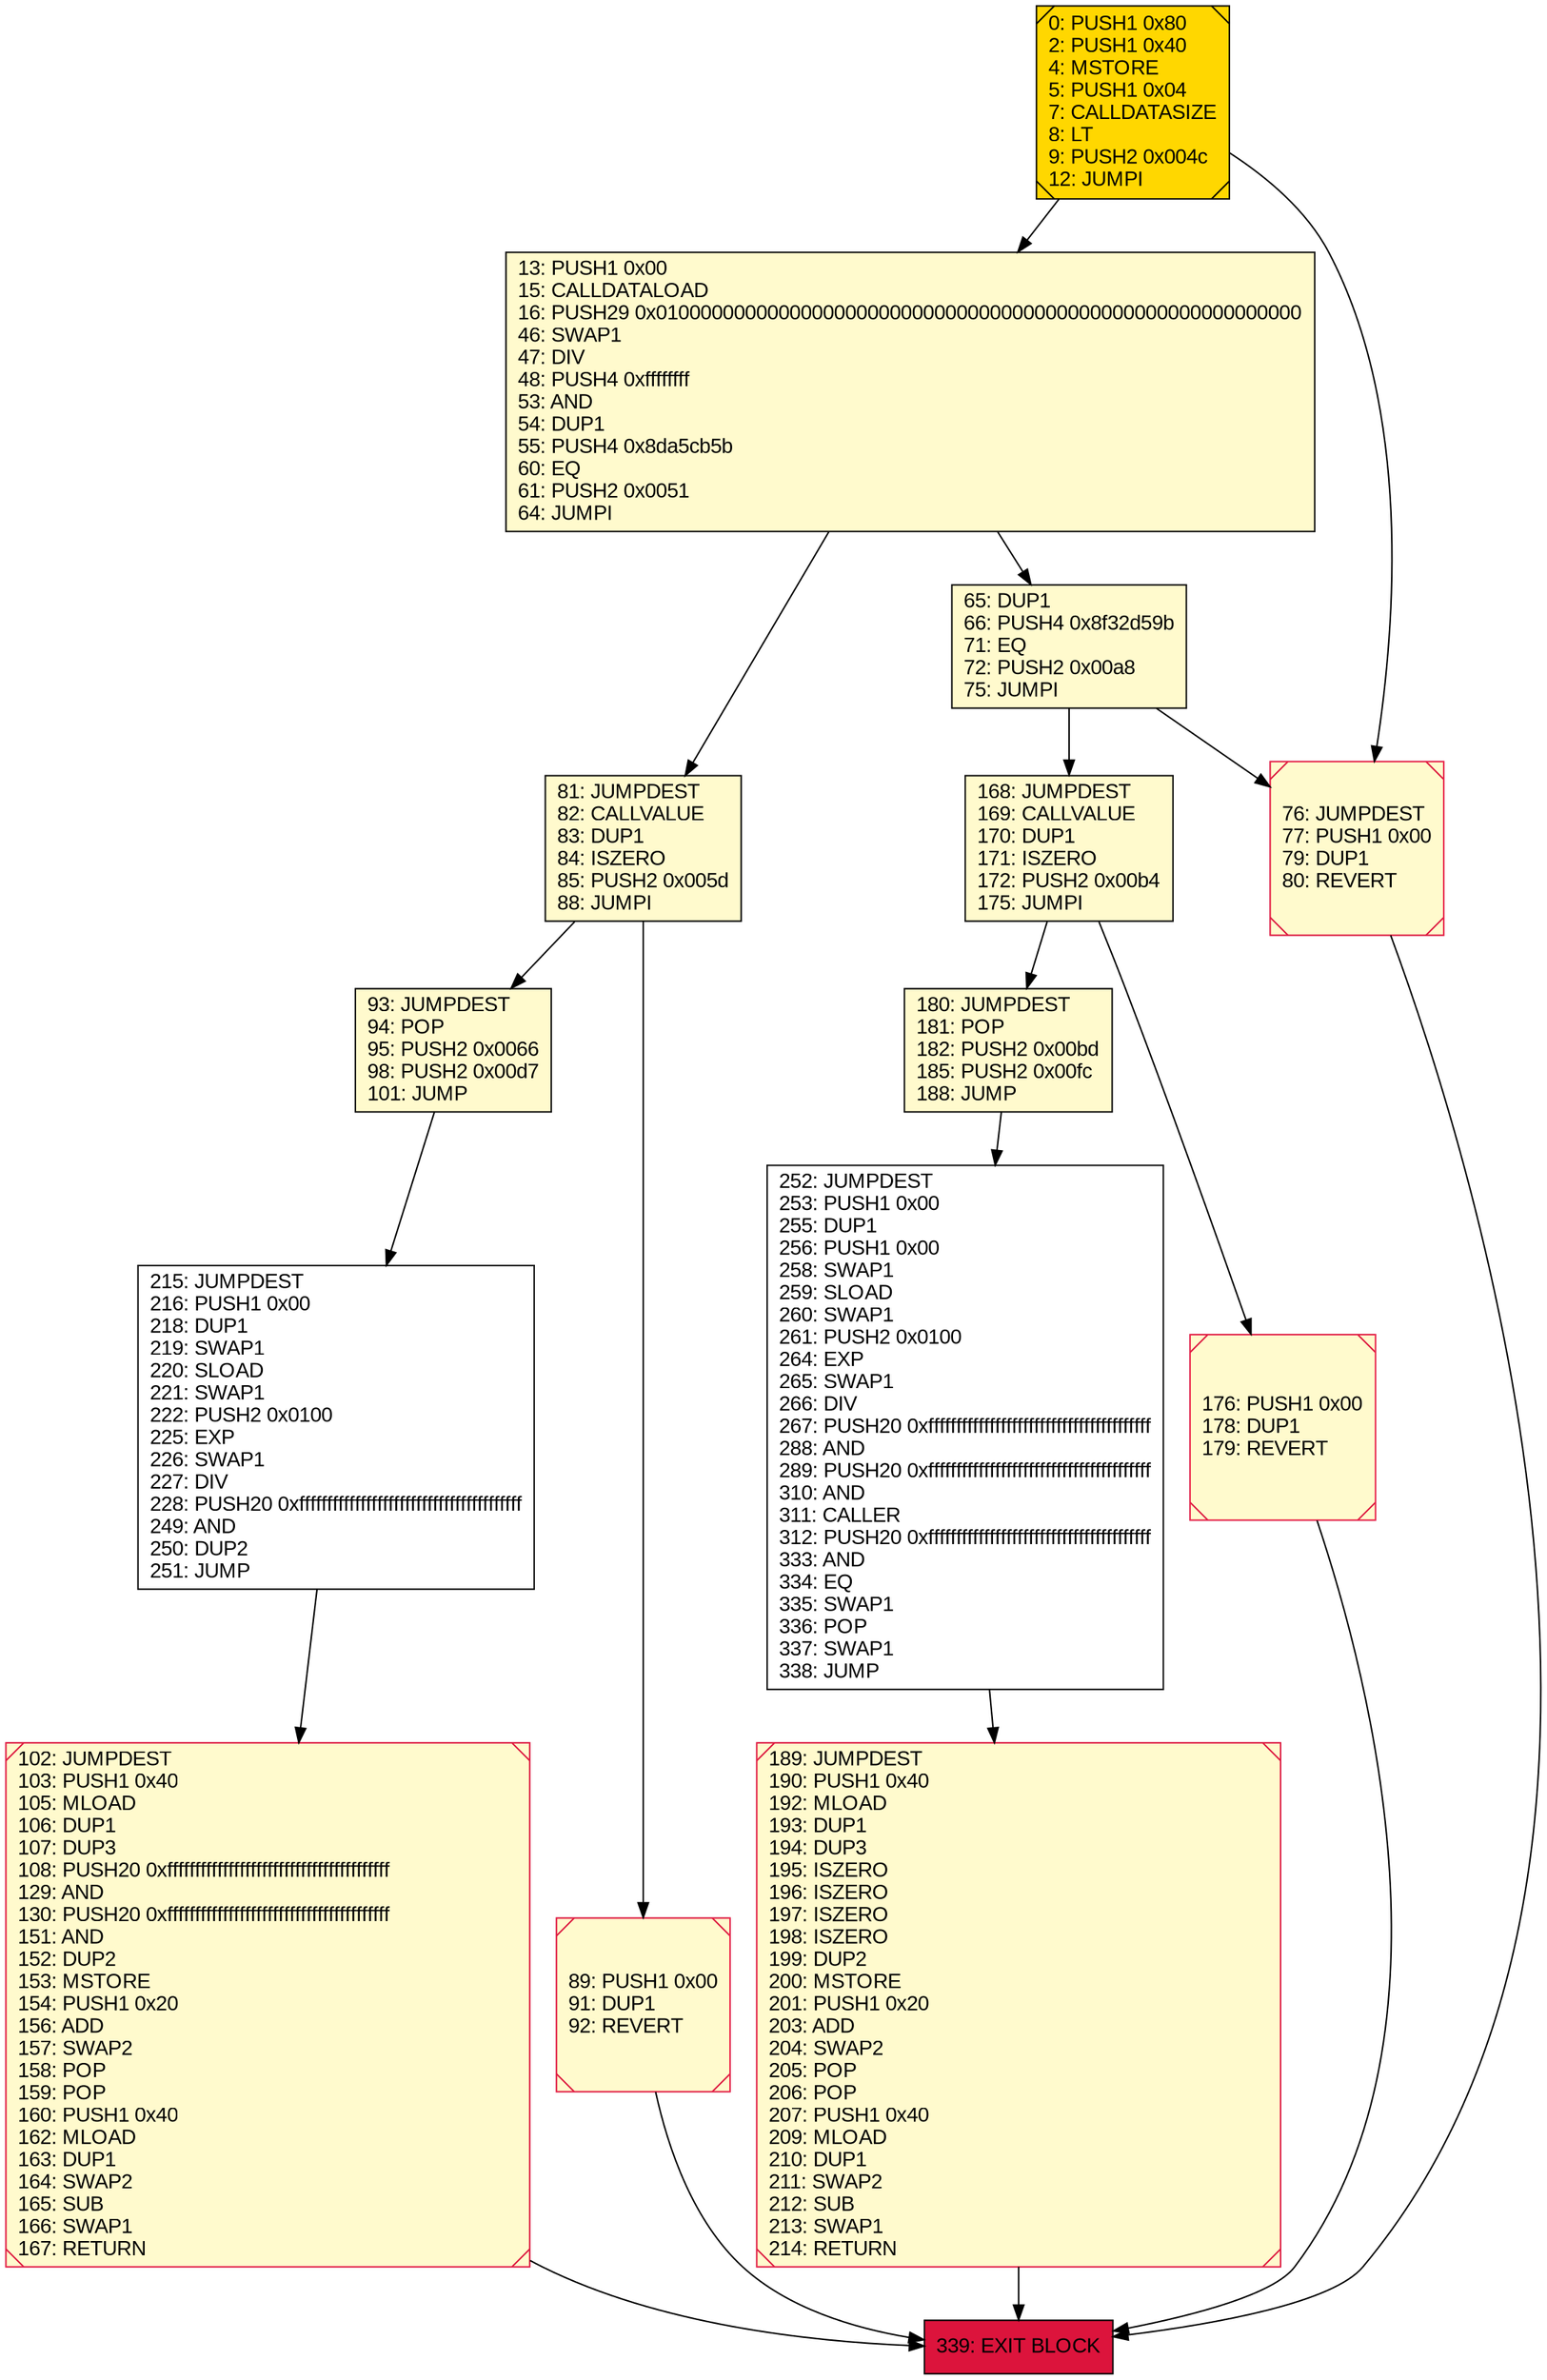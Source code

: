 digraph G {
bgcolor=transparent rankdir=UD;
node [shape=box style=filled color=black fillcolor=white fontname=arial fontcolor=black];
215 [label="215: JUMPDEST\l216: PUSH1 0x00\l218: DUP1\l219: SWAP1\l220: SLOAD\l221: SWAP1\l222: PUSH2 0x0100\l225: EXP\l226: SWAP1\l227: DIV\l228: PUSH20 0xffffffffffffffffffffffffffffffffffffffff\l249: AND\l250: DUP2\l251: JUMP\l" ];
189 [label="189: JUMPDEST\l190: PUSH1 0x40\l192: MLOAD\l193: DUP1\l194: DUP3\l195: ISZERO\l196: ISZERO\l197: ISZERO\l198: ISZERO\l199: DUP2\l200: MSTORE\l201: PUSH1 0x20\l203: ADD\l204: SWAP2\l205: POP\l206: POP\l207: PUSH1 0x40\l209: MLOAD\l210: DUP1\l211: SWAP2\l212: SUB\l213: SWAP1\l214: RETURN\l" fillcolor=lemonchiffon shape=Msquare color=crimson ];
252 [label="252: JUMPDEST\l253: PUSH1 0x00\l255: DUP1\l256: PUSH1 0x00\l258: SWAP1\l259: SLOAD\l260: SWAP1\l261: PUSH2 0x0100\l264: EXP\l265: SWAP1\l266: DIV\l267: PUSH20 0xffffffffffffffffffffffffffffffffffffffff\l288: AND\l289: PUSH20 0xffffffffffffffffffffffffffffffffffffffff\l310: AND\l311: CALLER\l312: PUSH20 0xffffffffffffffffffffffffffffffffffffffff\l333: AND\l334: EQ\l335: SWAP1\l336: POP\l337: SWAP1\l338: JUMP\l" ];
13 [label="13: PUSH1 0x00\l15: CALLDATALOAD\l16: PUSH29 0x0100000000000000000000000000000000000000000000000000000000\l46: SWAP1\l47: DIV\l48: PUSH4 0xffffffff\l53: AND\l54: DUP1\l55: PUSH4 0x8da5cb5b\l60: EQ\l61: PUSH2 0x0051\l64: JUMPI\l" fillcolor=lemonchiffon ];
0 [label="0: PUSH1 0x80\l2: PUSH1 0x40\l4: MSTORE\l5: PUSH1 0x04\l7: CALLDATASIZE\l8: LT\l9: PUSH2 0x004c\l12: JUMPI\l" fillcolor=lemonchiffon shape=Msquare fillcolor=gold ];
76 [label="76: JUMPDEST\l77: PUSH1 0x00\l79: DUP1\l80: REVERT\l" fillcolor=lemonchiffon shape=Msquare color=crimson ];
81 [label="81: JUMPDEST\l82: CALLVALUE\l83: DUP1\l84: ISZERO\l85: PUSH2 0x005d\l88: JUMPI\l" fillcolor=lemonchiffon ];
180 [label="180: JUMPDEST\l181: POP\l182: PUSH2 0x00bd\l185: PUSH2 0x00fc\l188: JUMP\l" fillcolor=lemonchiffon ];
65 [label="65: DUP1\l66: PUSH4 0x8f32d59b\l71: EQ\l72: PUSH2 0x00a8\l75: JUMPI\l" fillcolor=lemonchiffon ];
168 [label="168: JUMPDEST\l169: CALLVALUE\l170: DUP1\l171: ISZERO\l172: PUSH2 0x00b4\l175: JUMPI\l" fillcolor=lemonchiffon ];
176 [label="176: PUSH1 0x00\l178: DUP1\l179: REVERT\l" fillcolor=lemonchiffon shape=Msquare color=crimson ];
339 [label="339: EXIT BLOCK\l" fillcolor=crimson ];
102 [label="102: JUMPDEST\l103: PUSH1 0x40\l105: MLOAD\l106: DUP1\l107: DUP3\l108: PUSH20 0xffffffffffffffffffffffffffffffffffffffff\l129: AND\l130: PUSH20 0xffffffffffffffffffffffffffffffffffffffff\l151: AND\l152: DUP2\l153: MSTORE\l154: PUSH1 0x20\l156: ADD\l157: SWAP2\l158: POP\l159: POP\l160: PUSH1 0x40\l162: MLOAD\l163: DUP1\l164: SWAP2\l165: SUB\l166: SWAP1\l167: RETURN\l" fillcolor=lemonchiffon shape=Msquare color=crimson ];
93 [label="93: JUMPDEST\l94: POP\l95: PUSH2 0x0066\l98: PUSH2 0x00d7\l101: JUMP\l" fillcolor=lemonchiffon ];
89 [label="89: PUSH1 0x00\l91: DUP1\l92: REVERT\l" fillcolor=lemonchiffon shape=Msquare color=crimson ];
0 -> 76;
168 -> 176;
0 -> 13;
65 -> 168;
176 -> 339;
13 -> 81;
252 -> 189;
102 -> 339;
89 -> 339;
180 -> 252;
189 -> 339;
81 -> 89;
215 -> 102;
93 -> 215;
13 -> 65;
65 -> 76;
76 -> 339;
81 -> 93;
168 -> 180;
}